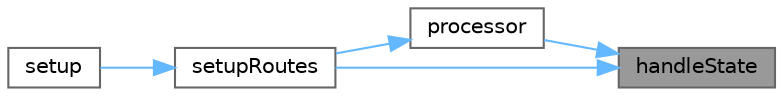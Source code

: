 digraph "handleState"
{
 // LATEX_PDF_SIZE
  bgcolor="transparent";
  edge [fontname=Helvetica,fontsize=10,labelfontname=Helvetica,labelfontsize=10];
  node [fontname=Helvetica,fontsize=10,shape=box,height=0.2,width=0.4];
  rankdir="RL";
  Node1 [id="Node000001",label="handleState",height=0.2,width=0.4,color="gray40", fillcolor="grey60", style="filled", fontcolor="black",tooltip="Handle timer control."];
  Node1 -> Node2 [id="edge1_Node000001_Node000002",dir="back",color="steelblue1",style="solid",tooltip=" "];
  Node2 [id="Node000002",label="processor",height=0.2,width=0.4,color="grey40", fillcolor="white", style="filled",URL="$_m_d___web___handlers_8cpp.html#a0c021f9721c3b479757f8e1b40624b6c",tooltip="Handle toggle."];
  Node2 -> Node3 [id="edge2_Node000002_Node000003",dir="back",color="steelblue1",style="solid",tooltip=" "];
  Node3 [id="Node000003",label="setupRoutes",height=0.2,width=0.4,color="grey40", fillcolor="white", style="filled",URL="$_a_p___web_8cpp.html#a553ce9cca044d40931e5cbe9deb407e4",tooltip="Setup Calls."];
  Node3 -> Node4 [id="edge3_Node000003_Node000004",dir="back",color="steelblue1",style="solid",tooltip=" "];
  Node4 [id="Node000004",label="setup",height=0.2,width=0.4,color="grey40", fillcolor="white", style="filled",URL="$_a_p__main_8cpp.html#a4fc01d736fe50cf5b977f755b675f11d",tooltip="Create a webserver object that listens for HTTP request on port 80."];
  Node1 -> Node3 [id="edge4_Node000001_Node000003",dir="back",color="steelblue1",style="solid",tooltip=" "];
}
